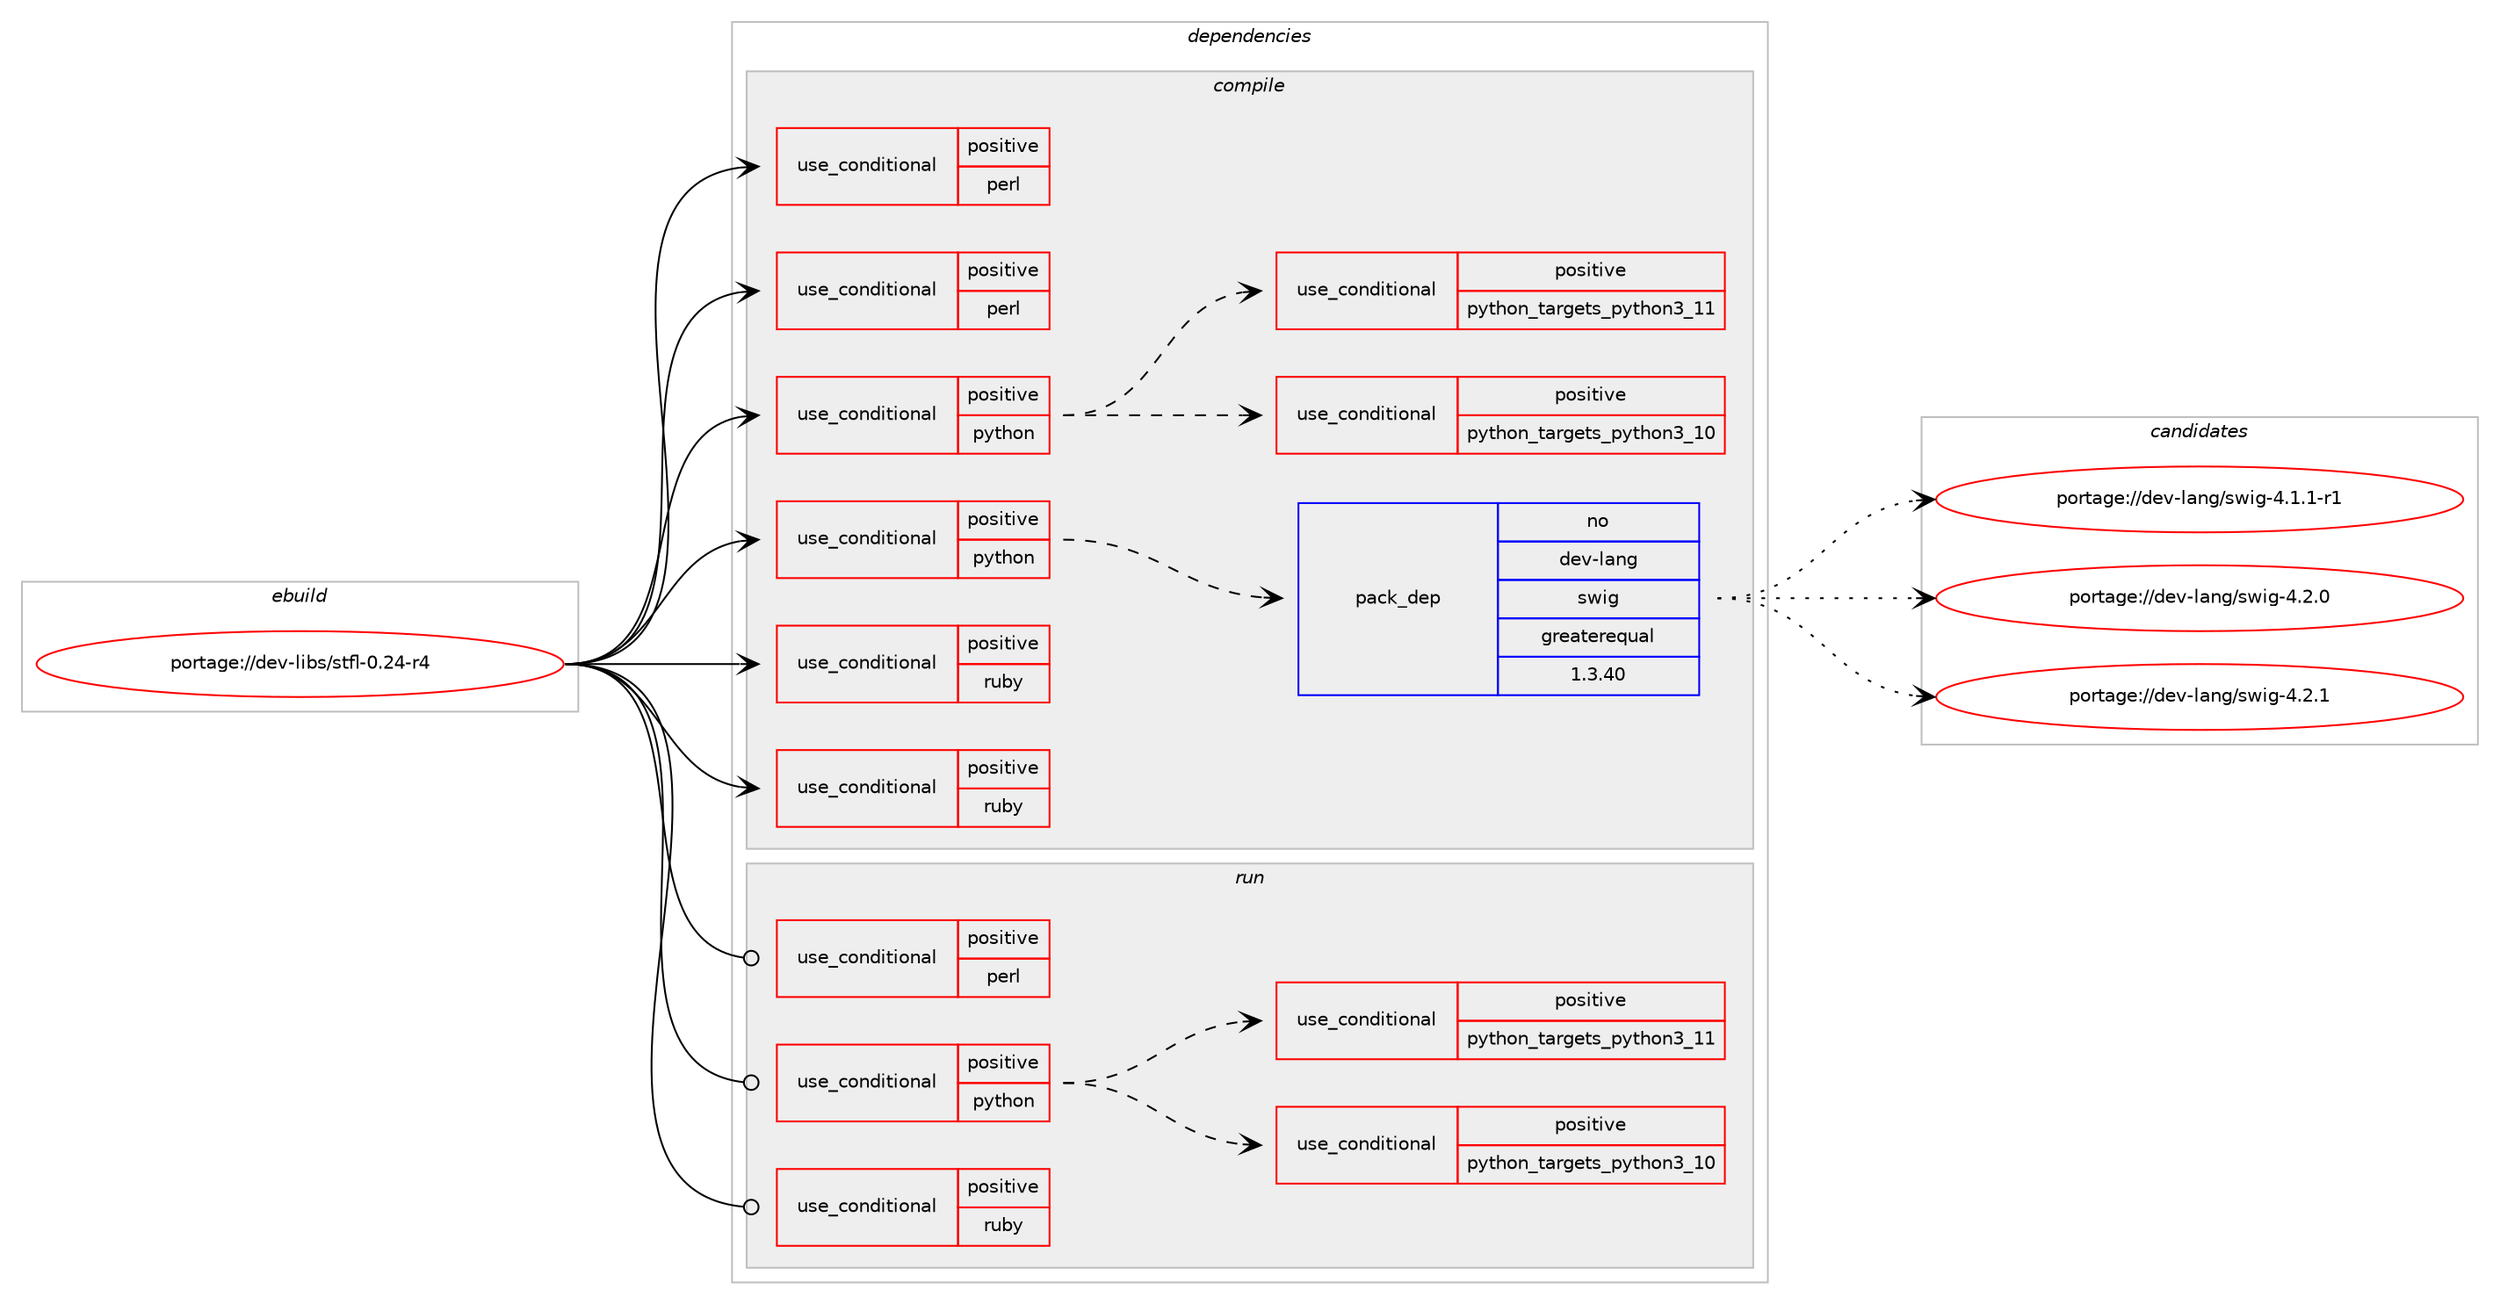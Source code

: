 digraph prolog {

# *************
# Graph options
# *************

newrank=true;
concentrate=true;
compound=true;
graph [rankdir=LR,fontname=Helvetica,fontsize=10,ranksep=1.5];#, ranksep=2.5, nodesep=0.2];
edge  [arrowhead=vee];
node  [fontname=Helvetica,fontsize=10];

# **********
# The ebuild
# **********

subgraph cluster_leftcol {
color=gray;
rank=same;
label=<<i>ebuild</i>>;
id [label="portage://dev-libs/stfl-0.24-r4", color=red, width=4, href="../dev-libs/stfl-0.24-r4.svg"];
}

# ****************
# The dependencies
# ****************

subgraph cluster_midcol {
color=gray;
label=<<i>dependencies</i>>;
subgraph cluster_compile {
fillcolor="#eeeeee";
style=filled;
label=<<i>compile</i>>;
subgraph cond27397 {
dependency57738 [label=<<TABLE BORDER="0" CELLBORDER="1" CELLSPACING="0" CELLPADDING="4"><TR><TD ROWSPAN="3" CELLPADDING="10">use_conditional</TD></TR><TR><TD>positive</TD></TR><TR><TD>perl</TD></TR></TABLE>>, shape=none, color=red];
# *** BEGIN UNKNOWN DEPENDENCY TYPE (TODO) ***
# dependency57738 -> package_dependency(portage://dev-libs/stfl-0.24-r4,install,no,dev-lang,perl,none,[,,],any_same_slot,[])
# *** END UNKNOWN DEPENDENCY TYPE (TODO) ***

}
id:e -> dependency57738:w [weight=20,style="solid",arrowhead="vee"];
subgraph cond27398 {
dependency57739 [label=<<TABLE BORDER="0" CELLBORDER="1" CELLSPACING="0" CELLPADDING="4"><TR><TD ROWSPAN="3" CELLPADDING="10">use_conditional</TD></TR><TR><TD>positive</TD></TR><TR><TD>perl</TD></TR></TABLE>>, shape=none, color=red];
# *** BEGIN UNKNOWN DEPENDENCY TYPE (TODO) ***
# dependency57739 -> package_dependency(portage://dev-libs/stfl-0.24-r4,install,no,dev-lang,swig,none,[,,],[],[])
# *** END UNKNOWN DEPENDENCY TYPE (TODO) ***

}
id:e -> dependency57739:w [weight=20,style="solid",arrowhead="vee"];
subgraph cond27399 {
dependency57740 [label=<<TABLE BORDER="0" CELLBORDER="1" CELLSPACING="0" CELLPADDING="4"><TR><TD ROWSPAN="3" CELLPADDING="10">use_conditional</TD></TR><TR><TD>positive</TD></TR><TR><TD>python</TD></TR></TABLE>>, shape=none, color=red];
subgraph cond27400 {
dependency57741 [label=<<TABLE BORDER="0" CELLBORDER="1" CELLSPACING="0" CELLPADDING="4"><TR><TD ROWSPAN="3" CELLPADDING="10">use_conditional</TD></TR><TR><TD>positive</TD></TR><TR><TD>python_targets_python3_10</TD></TR></TABLE>>, shape=none, color=red];
# *** BEGIN UNKNOWN DEPENDENCY TYPE (TODO) ***
# dependency57741 -> package_dependency(portage://dev-libs/stfl-0.24-r4,install,no,dev-lang,python,none,[,,],[slot(3.10)],[])
# *** END UNKNOWN DEPENDENCY TYPE (TODO) ***

}
dependency57740:e -> dependency57741:w [weight=20,style="dashed",arrowhead="vee"];
subgraph cond27401 {
dependency57742 [label=<<TABLE BORDER="0" CELLBORDER="1" CELLSPACING="0" CELLPADDING="4"><TR><TD ROWSPAN="3" CELLPADDING="10">use_conditional</TD></TR><TR><TD>positive</TD></TR><TR><TD>python_targets_python3_11</TD></TR></TABLE>>, shape=none, color=red];
# *** BEGIN UNKNOWN DEPENDENCY TYPE (TODO) ***
# dependency57742 -> package_dependency(portage://dev-libs/stfl-0.24-r4,install,no,dev-lang,python,none,[,,],[slot(3.11)],[])
# *** END UNKNOWN DEPENDENCY TYPE (TODO) ***

}
dependency57740:e -> dependency57742:w [weight=20,style="dashed",arrowhead="vee"];
}
id:e -> dependency57740:w [weight=20,style="solid",arrowhead="vee"];
subgraph cond27402 {
dependency57743 [label=<<TABLE BORDER="0" CELLBORDER="1" CELLSPACING="0" CELLPADDING="4"><TR><TD ROWSPAN="3" CELLPADDING="10">use_conditional</TD></TR><TR><TD>positive</TD></TR><TR><TD>python</TD></TR></TABLE>>, shape=none, color=red];
subgraph pack29177 {
dependency57744 [label=<<TABLE BORDER="0" CELLBORDER="1" CELLSPACING="0" CELLPADDING="4" WIDTH="220"><TR><TD ROWSPAN="6" CELLPADDING="30">pack_dep</TD></TR><TR><TD WIDTH="110">no</TD></TR><TR><TD>dev-lang</TD></TR><TR><TD>swig</TD></TR><TR><TD>greaterequal</TD></TR><TR><TD>1.3.40</TD></TR></TABLE>>, shape=none, color=blue];
}
dependency57743:e -> dependency57744:w [weight=20,style="dashed",arrowhead="vee"];
}
id:e -> dependency57743:w [weight=20,style="solid",arrowhead="vee"];
subgraph cond27403 {
dependency57745 [label=<<TABLE BORDER="0" CELLBORDER="1" CELLSPACING="0" CELLPADDING="4"><TR><TD ROWSPAN="3" CELLPADDING="10">use_conditional</TD></TR><TR><TD>positive</TD></TR><TR><TD>ruby</TD></TR></TABLE>>, shape=none, color=red];
# *** BEGIN UNKNOWN DEPENDENCY TYPE (TODO) ***
# dependency57745 -> package_dependency(portage://dev-libs/stfl-0.24-r4,install,no,dev-lang,ruby,none,[,,],any_different_slot,[])
# *** END UNKNOWN DEPENDENCY TYPE (TODO) ***

}
id:e -> dependency57745:w [weight=20,style="solid",arrowhead="vee"];
subgraph cond27404 {
dependency57746 [label=<<TABLE BORDER="0" CELLBORDER="1" CELLSPACING="0" CELLPADDING="4"><TR><TD ROWSPAN="3" CELLPADDING="10">use_conditional</TD></TR><TR><TD>positive</TD></TR><TR><TD>ruby</TD></TR></TABLE>>, shape=none, color=red];
# *** BEGIN UNKNOWN DEPENDENCY TYPE (TODO) ***
# dependency57746 -> package_dependency(portage://dev-libs/stfl-0.24-r4,install,no,dev-lang,swig,none,[,,],[],[])
# *** END UNKNOWN DEPENDENCY TYPE (TODO) ***

}
id:e -> dependency57746:w [weight=20,style="solid",arrowhead="vee"];
# *** BEGIN UNKNOWN DEPENDENCY TYPE (TODO) ***
# id -> package_dependency(portage://dev-libs/stfl-0.24-r4,install,no,sys-libs,ncurses,none,[,,],any_same_slot,[use(enable(unicode),positive)])
# *** END UNKNOWN DEPENDENCY TYPE (TODO) ***

}
subgraph cluster_compileandrun {
fillcolor="#eeeeee";
style=filled;
label=<<i>compile and run</i>>;
}
subgraph cluster_run {
fillcolor="#eeeeee";
style=filled;
label=<<i>run</i>>;
subgraph cond27405 {
dependency57747 [label=<<TABLE BORDER="0" CELLBORDER="1" CELLSPACING="0" CELLPADDING="4"><TR><TD ROWSPAN="3" CELLPADDING="10">use_conditional</TD></TR><TR><TD>positive</TD></TR><TR><TD>perl</TD></TR></TABLE>>, shape=none, color=red];
# *** BEGIN UNKNOWN DEPENDENCY TYPE (TODO) ***
# dependency57747 -> package_dependency(portage://dev-libs/stfl-0.24-r4,run,no,dev-lang,perl,none,[,,],any_same_slot,[])
# *** END UNKNOWN DEPENDENCY TYPE (TODO) ***

}
id:e -> dependency57747:w [weight=20,style="solid",arrowhead="odot"];
subgraph cond27406 {
dependency57748 [label=<<TABLE BORDER="0" CELLBORDER="1" CELLSPACING="0" CELLPADDING="4"><TR><TD ROWSPAN="3" CELLPADDING="10">use_conditional</TD></TR><TR><TD>positive</TD></TR><TR><TD>python</TD></TR></TABLE>>, shape=none, color=red];
subgraph cond27407 {
dependency57749 [label=<<TABLE BORDER="0" CELLBORDER="1" CELLSPACING="0" CELLPADDING="4"><TR><TD ROWSPAN="3" CELLPADDING="10">use_conditional</TD></TR><TR><TD>positive</TD></TR><TR><TD>python_targets_python3_10</TD></TR></TABLE>>, shape=none, color=red];
# *** BEGIN UNKNOWN DEPENDENCY TYPE (TODO) ***
# dependency57749 -> package_dependency(portage://dev-libs/stfl-0.24-r4,run,no,dev-lang,python,none,[,,],[slot(3.10)],[])
# *** END UNKNOWN DEPENDENCY TYPE (TODO) ***

}
dependency57748:e -> dependency57749:w [weight=20,style="dashed",arrowhead="vee"];
subgraph cond27408 {
dependency57750 [label=<<TABLE BORDER="0" CELLBORDER="1" CELLSPACING="0" CELLPADDING="4"><TR><TD ROWSPAN="3" CELLPADDING="10">use_conditional</TD></TR><TR><TD>positive</TD></TR><TR><TD>python_targets_python3_11</TD></TR></TABLE>>, shape=none, color=red];
# *** BEGIN UNKNOWN DEPENDENCY TYPE (TODO) ***
# dependency57750 -> package_dependency(portage://dev-libs/stfl-0.24-r4,run,no,dev-lang,python,none,[,,],[slot(3.11)],[])
# *** END UNKNOWN DEPENDENCY TYPE (TODO) ***

}
dependency57748:e -> dependency57750:w [weight=20,style="dashed",arrowhead="vee"];
}
id:e -> dependency57748:w [weight=20,style="solid",arrowhead="odot"];
subgraph cond27409 {
dependency57751 [label=<<TABLE BORDER="0" CELLBORDER="1" CELLSPACING="0" CELLPADDING="4"><TR><TD ROWSPAN="3" CELLPADDING="10">use_conditional</TD></TR><TR><TD>positive</TD></TR><TR><TD>ruby</TD></TR></TABLE>>, shape=none, color=red];
# *** BEGIN UNKNOWN DEPENDENCY TYPE (TODO) ***
# dependency57751 -> package_dependency(portage://dev-libs/stfl-0.24-r4,run,no,dev-lang,ruby,none,[,,],any_different_slot,[])
# *** END UNKNOWN DEPENDENCY TYPE (TODO) ***

}
id:e -> dependency57751:w [weight=20,style="solid",arrowhead="odot"];
# *** BEGIN UNKNOWN DEPENDENCY TYPE (TODO) ***
# id -> package_dependency(portage://dev-libs/stfl-0.24-r4,run,no,sys-libs,ncurses,none,[,,],any_same_slot,[use(enable(unicode),positive)])
# *** END UNKNOWN DEPENDENCY TYPE (TODO) ***

}
}

# **************
# The candidates
# **************

subgraph cluster_choices {
rank=same;
color=gray;
label=<<i>candidates</i>>;

subgraph choice29177 {
color=black;
nodesep=1;
choice1001011184510897110103471151191051034552464946494511449 [label="portage://dev-lang/swig-4.1.1-r1", color=red, width=4,href="../dev-lang/swig-4.1.1-r1.svg"];
choice100101118451089711010347115119105103455246504648 [label="portage://dev-lang/swig-4.2.0", color=red, width=4,href="../dev-lang/swig-4.2.0.svg"];
choice100101118451089711010347115119105103455246504649 [label="portage://dev-lang/swig-4.2.1", color=red, width=4,href="../dev-lang/swig-4.2.1.svg"];
dependency57744:e -> choice1001011184510897110103471151191051034552464946494511449:w [style=dotted,weight="100"];
dependency57744:e -> choice100101118451089711010347115119105103455246504648:w [style=dotted,weight="100"];
dependency57744:e -> choice100101118451089711010347115119105103455246504649:w [style=dotted,weight="100"];
}
}

}
